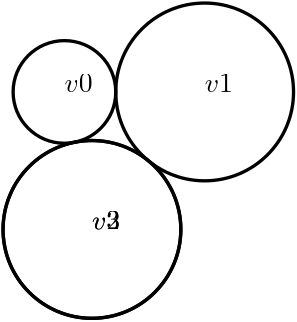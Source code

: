 <?xml version="1.0"?>
<!DOCTYPE ipe SYSTEM "ipe.dtd">
<ipe version="70107" creator="Ipe 7.1.10">
<info created="D:20171129205900" modified="D:20171129213526"/>
<ipestyle name="basic">
<pen name="fat" value="1.2"/>
</ipestyle>
<page>
<layer name="alpha"/>
<view layers="alpha" active="alpha"/>
<path layer="alpha" stroke="black" pen="fat">
18.475219483176264 0 0 18.475219483176264 192.0 704.0 e
</path>
<text transformations="translations" pos="192.0 704.0" stroke="black" type="label" width="10.168" height="6.42" depth="0" valign="baseline">$v0$</text>
<path layer="alpha" stroke="black" pen="fat">
32.0 0 0 32.0 242.47521948317626 704.0 e
</path>
<text transformations="translations" pos="242.47521948317626 704.0" stroke="black" type="label" width="10.168" height="6.42" depth="0" valign="baseline">$v1$</text>
<path layer="alpha" stroke="black" pen="fat">
32.0 0 0 32.0 201.9008540624848 654.5053450289004 e
</path>
<text transformations="translations" pos="201.9008540624848 654.5053450289004" stroke="black" type="label" width="10.168" height="6.42" depth="0" valign="baseline">$v2$</text>
<path layer="alpha" stroke="black" pen="fat">
32.0 0 0 32.0 201.9008540624848 654.5053450289004 e
</path>
<text transformations="translations" pos="201.9008540624848 654.5053450289004" stroke="black" type="label" width="10.168" height="6.42" depth="0" valign="baseline">$v3$</text>
</page>
</ipe>
<?xml version="1.0"?>
<!DOCTYPE ipe SYSTEM "ipe.dtd">
<ipe version="70107" creator="Ipe 7.1.10">
<info created="D:20171129205900" modified="D:20171129213526"/>
<ipestyle name="basic">
<pen name="fat" value="1.2"/>
</ipestyle>
<page>
<layer name="alpha"/>
<view layers="alpha" active="alpha"/>
<path layer="alpha" stroke="black" pen="fat">
18.475219483176264 0 0 18.475219483176264 192.0 704.0 e
</path>
<text transformations="translations" pos="192.0 704.0" stroke="black" type="label" width="10.168" height="6.42" depth="0" valign="baseline">$v0$</text>
<path layer="alpha" stroke="black" pen="fat">
32.0 0 0 32.0 242.47521948317626 704.0 e
</path>
<text transformations="translations" pos="242.47521948317626 704.0" stroke="black" type="label" width="10.168" height="6.42" depth="0" valign="baseline">$v1$</text>
<path layer="alpha" stroke="black" pen="fat">
32.0 0 0 32.0 201.9008540624848 654.5053450289004 e
</path>
<text transformations="translations" pos="201.9008540624848 654.5053450289004" stroke="black" type="label" width="10.168" height="6.42" depth="0" valign="baseline">$v2$</text>
<path layer="alpha" stroke="black" pen="fat">
32.0 0 0 32.0 201.9008540624848 654.5053450289004 e
</path>
<text transformations="translations" pos="201.9008540624848 654.5053450289004" stroke="black" type="label" width="10.168" height="6.42" depth="0" valign="baseline">$v3$</text>
</page>
</ipe>
